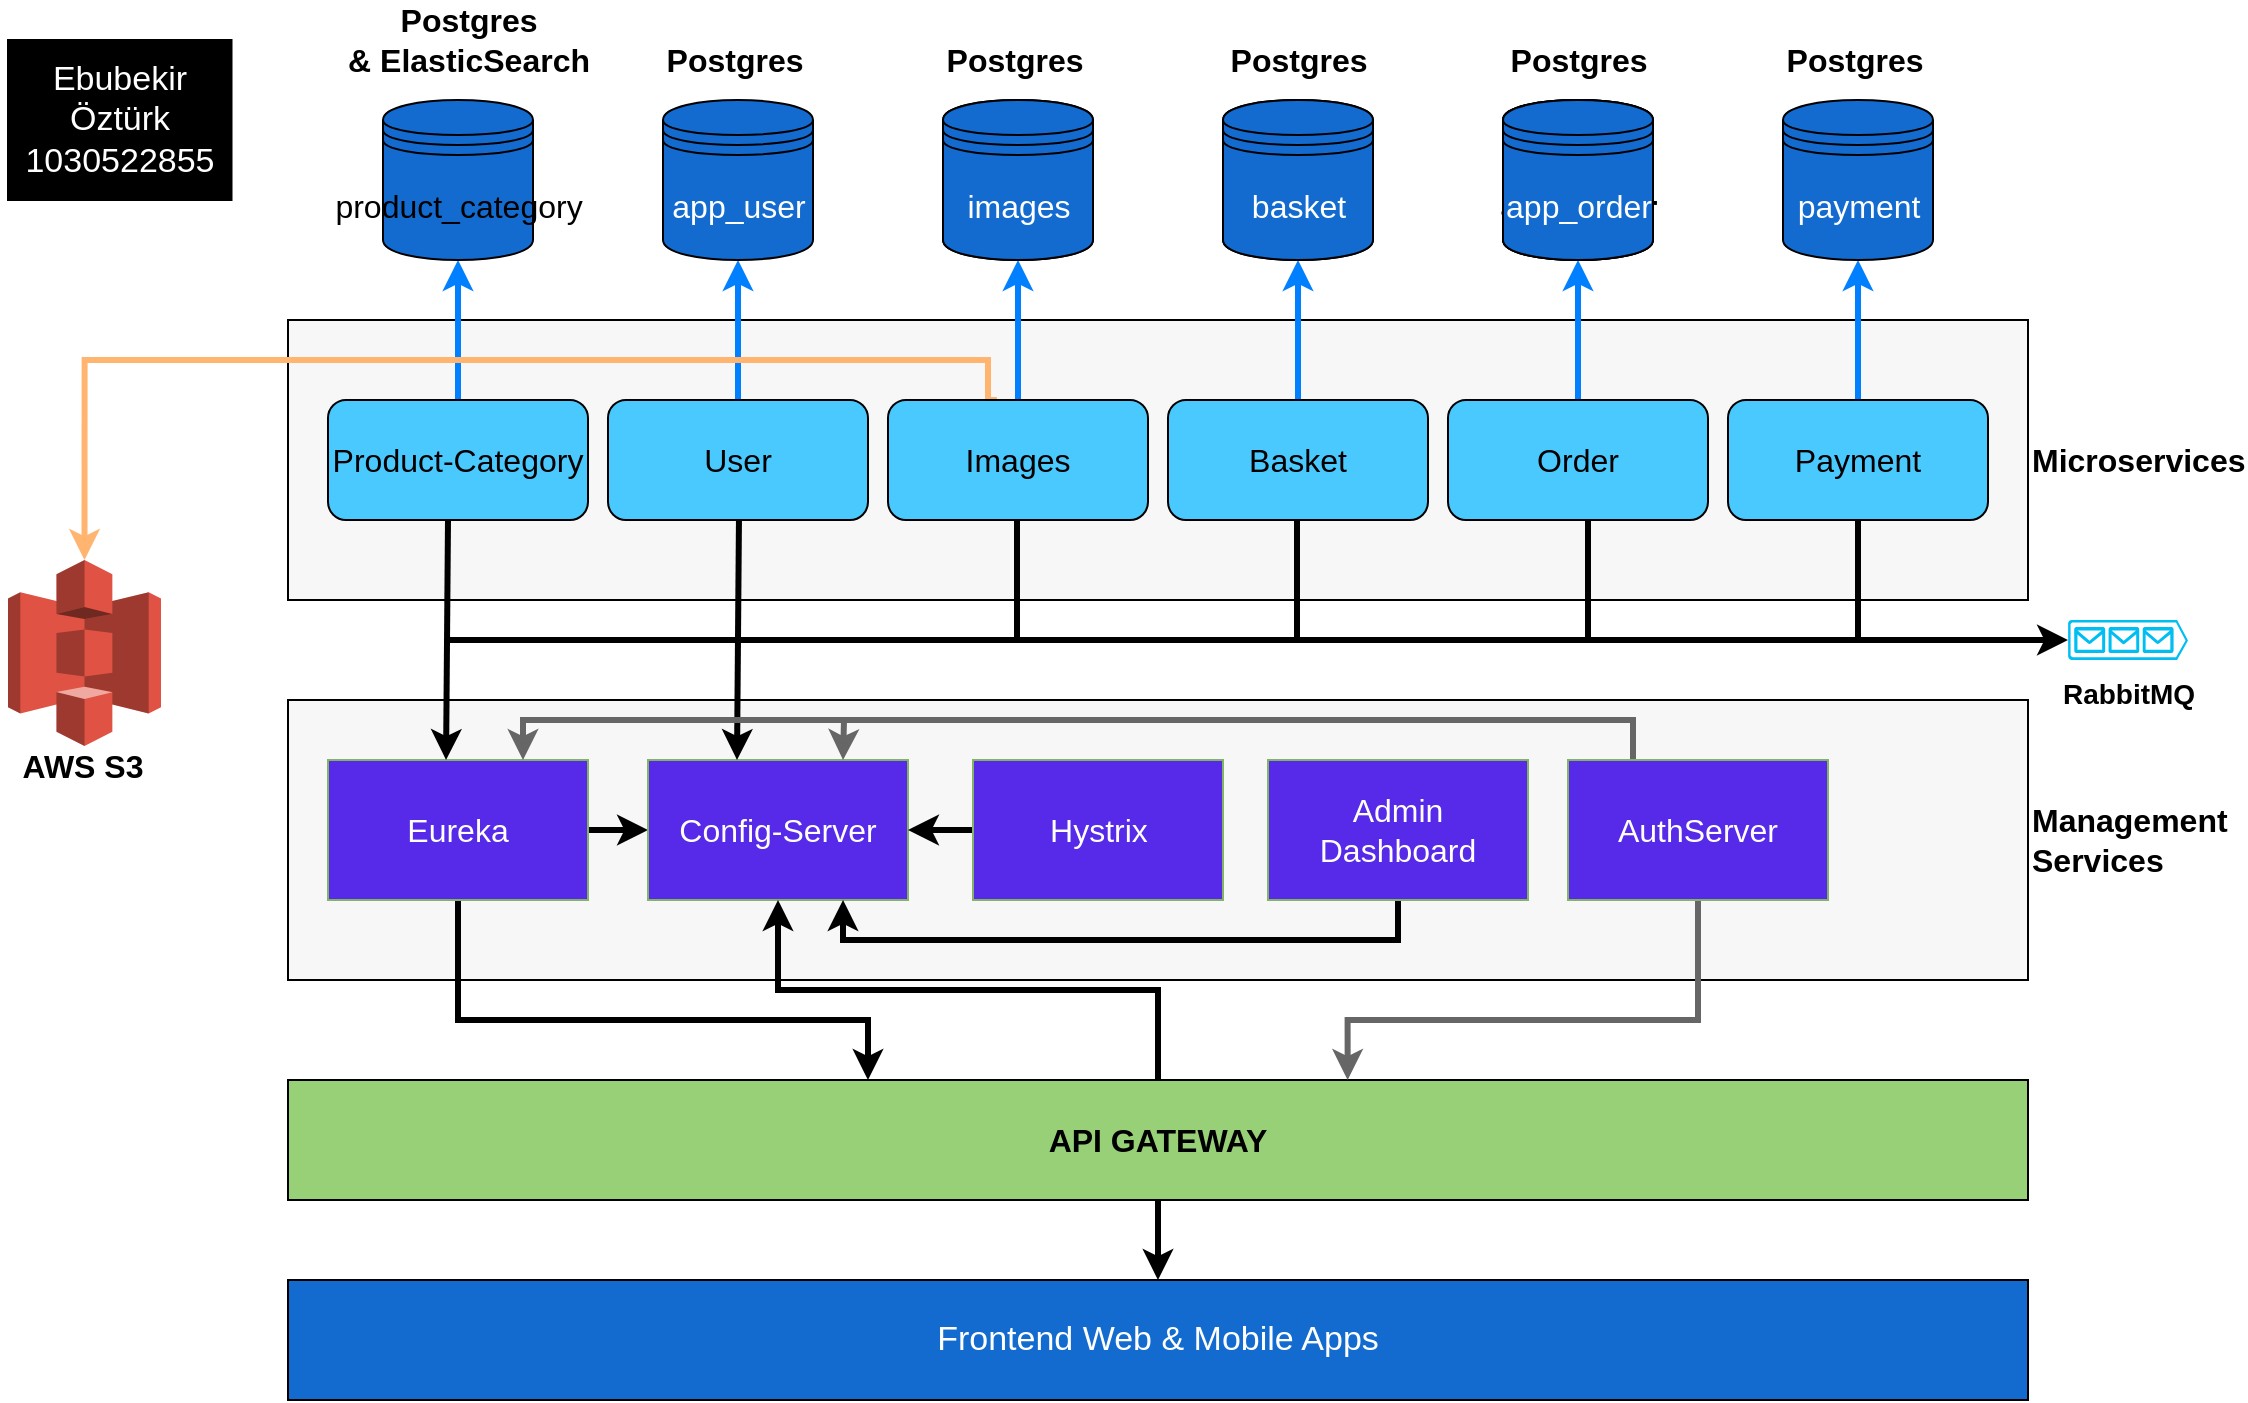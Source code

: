 <mxfile version="17.2.4" type="device"><diagram id="MrSzVaMTxBSi34oZIEuj" name="Page-1"><mxGraphModel dx="1422" dy="762" grid="1" gridSize="10" guides="1" tooltips="1" connect="1" arrows="0" fold="1" page="1" pageScale="1" pageWidth="3300" pageHeight="4681" math="0" shadow="0"><root><mxCell id="0"/><mxCell id="1" parent="0"/><mxCell id="l_tvrpoL9OJsYP9_P3y9-1" value="&lt;font style=&quot;font-size: 16px&quot;&gt;&lt;b&gt;Microservices&lt;/b&gt;&lt;/font&gt;" style="rounded=0;fillColor=#F7F7F7;labelPosition=right;verticalLabelPosition=middle;align=left;verticalAlign=middle;html=1;whiteSpace=wrap;fontColor=default;" vertex="1" parent="1"><mxGeometry x="310" y="260" width="870" height="140" as="geometry"/></mxCell><mxCell id="l_tvrpoL9OJsYP9_P3y9-2" value="&lt;b&gt;Management&lt;br&gt;Services&lt;/b&gt;" style="rounded=0;whiteSpace=wrap;html=1;fontSize=16;fontColor=default;fillColor=#F7F7F7;labelPosition=right;verticalLabelPosition=middle;align=left;verticalAlign=middle;" vertex="1" parent="1"><mxGeometry x="310" y="450" width="870" height="140" as="geometry"/></mxCell><mxCell id="l_tvrpoL9OJsYP9_P3y9-86" style="edgeStyle=orthogonalEdgeStyle;rounded=0;orthogonalLoop=1;jettySize=auto;html=1;exitX=0.5;exitY=0;exitDx=0;exitDy=0;fontSize=16;fontColor=#000000;strokeColor=#007FFF;strokeWidth=3;" edge="1" parent="1" source="l_tvrpoL9OJsYP9_P3y9-3" target="l_tvrpoL9OJsYP9_P3y9-61"><mxGeometry relative="1" as="geometry"/></mxCell><mxCell id="l_tvrpoL9OJsYP9_P3y9-3" value="Product-Category" style="rounded=1;whiteSpace=wrap;html=1;fontSize=16;fontColor=default;fillColor=#4AC9FF;" vertex="1" parent="1"><mxGeometry x="330" y="300" width="130" height="60" as="geometry"/></mxCell><mxCell id="l_tvrpoL9OJsYP9_P3y9-87" style="edgeStyle=orthogonalEdgeStyle;rounded=0;orthogonalLoop=1;jettySize=auto;html=1;exitX=0.5;exitY=0;exitDx=0;exitDy=0;entryX=0.5;entryY=1;entryDx=0;entryDy=0;fontSize=16;fontColor=#000000;strokeColor=#007FFF;strokeWidth=3;" edge="1" parent="1" source="l_tvrpoL9OJsYP9_P3y9-4" target="l_tvrpoL9OJsYP9_P3y9-62"><mxGeometry relative="1" as="geometry"/></mxCell><mxCell id="l_tvrpoL9OJsYP9_P3y9-4" value="User" style="rounded=1;whiteSpace=wrap;html=1;fontSize=16;fontColor=default;fillColor=#4AC9FF;" vertex="1" parent="1"><mxGeometry x="470" y="300" width="130" height="60" as="geometry"/></mxCell><mxCell id="l_tvrpoL9OJsYP9_P3y9-89" style="edgeStyle=orthogonalEdgeStyle;rounded=0;orthogonalLoop=1;jettySize=auto;html=1;exitX=0.5;exitY=0;exitDx=0;exitDy=0;fontSize=16;fontColor=#000000;strokeColor=#007FFF;strokeWidth=3;" edge="1" parent="1" source="l_tvrpoL9OJsYP9_P3y9-5" target="l_tvrpoL9OJsYP9_P3y9-80"><mxGeometry relative="1" as="geometry"/></mxCell><mxCell id="l_tvrpoL9OJsYP9_P3y9-5" value="Basket" style="rounded=1;whiteSpace=wrap;html=1;fontSize=16;fontColor=default;fillColor=#4AC9FF;" vertex="1" parent="1"><mxGeometry x="750" y="300" width="130" height="60" as="geometry"/></mxCell><mxCell id="l_tvrpoL9OJsYP9_P3y9-90" style="edgeStyle=orthogonalEdgeStyle;rounded=0;orthogonalLoop=1;jettySize=auto;html=1;exitX=0.5;exitY=0;exitDx=0;exitDy=0;entryX=0.5;entryY=1;entryDx=0;entryDy=0;fontSize=16;fontColor=#000000;strokeColor=#007FFF;strokeWidth=3;" edge="1" parent="1" source="l_tvrpoL9OJsYP9_P3y9-6" target="l_tvrpoL9OJsYP9_P3y9-79"><mxGeometry relative="1" as="geometry"/></mxCell><mxCell id="l_tvrpoL9OJsYP9_P3y9-6" value="Order" style="rounded=1;whiteSpace=wrap;html=1;fontSize=16;fontColor=default;fillColor=#4AC9FF;" vertex="1" parent="1"><mxGeometry x="890" y="300" width="130" height="60" as="geometry"/></mxCell><mxCell id="l_tvrpoL9OJsYP9_P3y9-91" style="edgeStyle=orthogonalEdgeStyle;rounded=0;orthogonalLoop=1;jettySize=auto;html=1;exitX=0.5;exitY=0;exitDx=0;exitDy=0;fontSize=16;fontColor=#000000;strokeColor=#007FFF;strokeWidth=3;entryX=0.5;entryY=1;entryDx=0;entryDy=0;" edge="1" parent="1" source="l_tvrpoL9OJsYP9_P3y9-7" target="l_tvrpoL9OJsYP9_P3y9-78"><mxGeometry relative="1" as="geometry"><mxPoint x="1095" y="240" as="targetPoint"/></mxGeometry></mxCell><mxCell id="l_tvrpoL9OJsYP9_P3y9-7" value="Payment" style="rounded=1;whiteSpace=wrap;html=1;fontSize=16;fontColor=default;fillColor=#4AC9FF;" vertex="1" parent="1"><mxGeometry x="1030" y="300" width="130" height="60" as="geometry"/></mxCell><mxCell id="l_tvrpoL9OJsYP9_P3y9-84" style="edgeStyle=orthogonalEdgeStyle;rounded=0;orthogonalLoop=1;jettySize=auto;html=1;entryX=0.5;entryY=0;entryDx=0;entryDy=0;entryPerimeter=0;fontSize=16;fontColor=#FFFFFF;strokeWidth=3;strokeColor=#FFB570;exitX=0.408;exitY=0.017;exitDx=0;exitDy=0;exitPerimeter=0;" edge="1" parent="1" source="l_tvrpoL9OJsYP9_P3y9-8" target="l_tvrpoL9OJsYP9_P3y9-82"><mxGeometry relative="1" as="geometry"><Array as="points"><mxPoint x="663" y="300"/><mxPoint x="660" y="300"/><mxPoint x="660" y="280"/><mxPoint x="208" y="280"/></Array></mxGeometry></mxCell><mxCell id="l_tvrpoL9OJsYP9_P3y9-88" style="edgeStyle=orthogonalEdgeStyle;rounded=0;orthogonalLoop=1;jettySize=auto;html=1;exitX=0.5;exitY=0;exitDx=0;exitDy=0;entryX=0.5;entryY=1;entryDx=0;entryDy=0;fontSize=16;fontColor=#000000;strokeColor=#007FFF;strokeWidth=3;" edge="1" parent="1" source="l_tvrpoL9OJsYP9_P3y9-8" target="l_tvrpoL9OJsYP9_P3y9-81"><mxGeometry relative="1" as="geometry"/></mxCell><mxCell id="l_tvrpoL9OJsYP9_P3y9-8" value="Images" style="rounded=1;whiteSpace=wrap;html=1;fontSize=16;fontColor=default;fillColor=#4AC9FF;" vertex="1" parent="1"><mxGeometry x="610" y="300" width="130" height="60" as="geometry"/></mxCell><mxCell id="l_tvrpoL9OJsYP9_P3y9-59" style="edgeStyle=orthogonalEdgeStyle;rounded=0;orthogonalLoop=1;jettySize=auto;html=1;exitX=0.5;exitY=1;exitDx=0;exitDy=0;fontSize=16;fontColor=#000000;strokeWidth=3;" edge="1" parent="1" source="l_tvrpoL9OJsYP9_P3y9-9"><mxGeometry relative="1" as="geometry"><mxPoint x="600" y="640" as="targetPoint"/><Array as="points"><mxPoint x="395" y="610"/><mxPoint x="600" y="610"/></Array></mxGeometry></mxCell><mxCell id="l_tvrpoL9OJsYP9_P3y9-96" style="edgeStyle=orthogonalEdgeStyle;rounded=0;orthogonalLoop=1;jettySize=auto;html=1;exitX=1;exitY=0.5;exitDx=0;exitDy=0;entryX=0;entryY=0.5;entryDx=0;entryDy=0;fontSize=14;fontColor=#000000;strokeColor=#000000;strokeWidth=3;" edge="1" parent="1" source="l_tvrpoL9OJsYP9_P3y9-9" target="l_tvrpoL9OJsYP9_P3y9-10"><mxGeometry relative="1" as="geometry"/></mxCell><mxCell id="l_tvrpoL9OJsYP9_P3y9-9" value="&lt;font color=&quot;#ffffff&quot;&gt;Eureka&lt;/font&gt;" style="rounded=0;whiteSpace=wrap;html=1;fontSize=16;fillColor=#562AE8;strokeColor=#82b366;" vertex="1" parent="1"><mxGeometry x="330" y="480" width="130" height="70" as="geometry"/></mxCell><mxCell id="l_tvrpoL9OJsYP9_P3y9-10" value="&lt;font color=&quot;#ffffff&quot;&gt;Config-Server&lt;/font&gt;" style="rounded=0;whiteSpace=wrap;html=1;fontSize=16;fillColor=#562AE8;strokeColor=#82b366;" vertex="1" parent="1"><mxGeometry x="490" y="480" width="130" height="70" as="geometry"/></mxCell><mxCell id="l_tvrpoL9OJsYP9_P3y9-97" style="edgeStyle=orthogonalEdgeStyle;rounded=0;orthogonalLoop=1;jettySize=auto;html=1;exitX=0;exitY=0.5;exitDx=0;exitDy=0;entryX=1;entryY=0.5;entryDx=0;entryDy=0;fontSize=14;fontColor=#000000;strokeColor=#000000;strokeWidth=3;" edge="1" parent="1" source="l_tvrpoL9OJsYP9_P3y9-11" target="l_tvrpoL9OJsYP9_P3y9-10"><mxGeometry relative="1" as="geometry"/></mxCell><mxCell id="l_tvrpoL9OJsYP9_P3y9-11" value="&lt;font color=&quot;#ffffff&quot;&gt;Hystrix&lt;/font&gt;" style="rounded=0;whiteSpace=wrap;html=1;fontSize=16;fillColor=#562AE8;strokeColor=#82b366;" vertex="1" parent="1"><mxGeometry x="652.5" y="480" width="125" height="70" as="geometry"/></mxCell><mxCell id="l_tvrpoL9OJsYP9_P3y9-44" value="" style="endArrow=none;html=1;rounded=0;fontSize=16;fontColor=#FFFFFF;entryX=0.5;entryY=1;entryDx=0;entryDy=0;strokeWidth=3;" edge="1" parent="1" target="l_tvrpoL9OJsYP9_P3y9-7"><mxGeometry width="50" height="50" relative="1" as="geometry"><mxPoint x="390" y="420" as="sourcePoint"/><mxPoint x="1100" y="420" as="targetPoint"/><Array as="points"><mxPoint x="1095" y="420"/></Array></mxGeometry></mxCell><mxCell id="l_tvrpoL9OJsYP9_P3y9-47" value="" style="endArrow=none;html=1;rounded=0;fontSize=16;fontColor=#FFFFFF;strokeWidth=3;" edge="1" parent="1"><mxGeometry width="50" height="50" relative="1" as="geometry"><mxPoint x="960" y="420" as="sourcePoint"/><mxPoint x="960" y="360" as="targetPoint"/></mxGeometry></mxCell><mxCell id="l_tvrpoL9OJsYP9_P3y9-48" value="" style="endArrow=none;html=1;rounded=0;fontSize=16;fontColor=#FFFFFF;strokeWidth=3;" edge="1" parent="1"><mxGeometry width="50" height="50" relative="1" as="geometry"><mxPoint x="814.5" y="420" as="sourcePoint"/><mxPoint x="814.5" y="360" as="targetPoint"/></mxGeometry></mxCell><mxCell id="l_tvrpoL9OJsYP9_P3y9-49" value="" style="endArrow=none;html=1;rounded=0;fontSize=16;fontColor=#FFFFFF;strokeWidth=3;" edge="1" parent="1"><mxGeometry width="50" height="50" relative="1" as="geometry"><mxPoint x="674.5" y="420" as="sourcePoint"/><mxPoint x="674.5" y="360" as="targetPoint"/></mxGeometry></mxCell><mxCell id="l_tvrpoL9OJsYP9_P3y9-54" value="" style="endArrow=classic;html=1;rounded=0;fontSize=16;fontColor=#FFFFFF;strokeWidth=3;entryX=0.454;entryY=0;entryDx=0;entryDy=0;entryPerimeter=0;" edge="1" parent="1" target="l_tvrpoL9OJsYP9_P3y9-9"><mxGeometry width="50" height="50" relative="1" as="geometry"><mxPoint x="390" y="360" as="sourcePoint"/><mxPoint x="230" y="380" as="targetPoint"/></mxGeometry></mxCell><mxCell id="l_tvrpoL9OJsYP9_P3y9-56" value="" style="endArrow=classic;html=1;rounded=0;fontSize=16;fontColor=#FFFFFF;strokeWidth=3;entryX=0.454;entryY=0;entryDx=0;entryDy=0;entryPerimeter=0;" edge="1" parent="1"><mxGeometry width="50" height="50" relative="1" as="geometry"><mxPoint x="535.48" y="360" as="sourcePoint"/><mxPoint x="534.5" y="480" as="targetPoint"/></mxGeometry></mxCell><mxCell id="l_tvrpoL9OJsYP9_P3y9-60" style="edgeStyle=orthogonalEdgeStyle;rounded=0;orthogonalLoop=1;jettySize=auto;html=1;entryX=0.5;entryY=1;entryDx=0;entryDy=0;fontSize=16;fontColor=#000000;strokeWidth=3;" edge="1" parent="1" source="l_tvrpoL9OJsYP9_P3y9-57" target="l_tvrpoL9OJsYP9_P3y9-10"><mxGeometry relative="1" as="geometry"/></mxCell><mxCell id="l_tvrpoL9OJsYP9_P3y9-106" style="edgeStyle=orthogonalEdgeStyle;rounded=0;orthogonalLoop=1;jettySize=auto;html=1;exitX=0.5;exitY=1;exitDx=0;exitDy=0;entryX=0.5;entryY=0;entryDx=0;entryDy=0;fontSize=17;fontColor=#FFFFFF;strokeColor=#000000;strokeWidth=3;" edge="1" parent="1" source="l_tvrpoL9OJsYP9_P3y9-57" target="l_tvrpoL9OJsYP9_P3y9-105"><mxGeometry relative="1" as="geometry"/></mxCell><mxCell id="l_tvrpoL9OJsYP9_P3y9-57" value="&lt;b&gt;&lt;font color=&quot;#000000&quot;&gt;API GATEWAY&lt;/font&gt;&lt;/b&gt;" style="rounded=0;whiteSpace=wrap;html=1;fontSize=16;fontColor=#FFFFFF;fillColor=#97D077;" vertex="1" parent="1"><mxGeometry x="310" y="640" width="870" height="60" as="geometry"/></mxCell><mxCell id="l_tvrpoL9OJsYP9_P3y9-61" value="&lt;span&gt;product_category&lt;/span&gt;" style="shape=datastore;whiteSpace=wrap;html=1;fontSize=16;fontColor=#000000;fillColor=#136BD0;labelPosition=center;verticalLabelPosition=middle;align=center;verticalAlign=middle;fontStyle=0" vertex="1" parent="1"><mxGeometry x="357.5" y="150" width="75" height="80" as="geometry"/></mxCell><mxCell id="l_tvrpoL9OJsYP9_P3y9-62" value="&lt;span&gt;app_user&lt;/span&gt;" style="shape=datastore;whiteSpace=wrap;html=1;fontSize=16;fontColor=#FFFFFF;fillColor=#136BD0;labelPosition=center;verticalLabelPosition=middle;align=center;verticalAlign=middle;fontStyle=0" vertex="1" parent="1"><mxGeometry x="497.5" y="150" width="75" height="80" as="geometry"/></mxCell><mxCell id="l_tvrpoL9OJsYP9_P3y9-63" value="&lt;b&gt;images&lt;/b&gt;" style="shape=datastore;whiteSpace=wrap;html=1;fontSize=16;fontColor=#000000;fillColor=#97D077;labelPosition=center;verticalLabelPosition=middle;align=center;verticalAlign=middle;" vertex="1" parent="1"><mxGeometry x="637.5" y="150" width="75" height="80" as="geometry"/></mxCell><mxCell id="l_tvrpoL9OJsYP9_P3y9-64" value="&lt;b&gt;basket&lt;/b&gt;" style="shape=datastore;whiteSpace=wrap;html=1;fontSize=16;fontColor=#000000;fillColor=#97D077;labelPosition=center;verticalLabelPosition=middle;align=center;verticalAlign=middle;" vertex="1" parent="1"><mxGeometry x="777.5" y="150" width="75" height="80" as="geometry"/></mxCell><mxCell id="l_tvrpoL9OJsYP9_P3y9-65" value="&lt;b&gt;app_order&lt;/b&gt;" style="shape=datastore;whiteSpace=wrap;html=1;fontSize=16;fontColor=#000000;fillColor=#97D077;labelPosition=center;verticalLabelPosition=middle;align=center;verticalAlign=middle;" vertex="1" parent="1"><mxGeometry x="917.5" y="150" width="75" height="80" as="geometry"/></mxCell><mxCell id="l_tvrpoL9OJsYP9_P3y9-70" value="&lt;b&gt;Postgres &lt;br&gt;&amp;amp; ElasticSearch&lt;/b&gt;" style="text;html=1;align=center;verticalAlign=middle;resizable=0;points=[];autosize=1;strokeColor=none;fillColor=none;fontSize=16;fontColor=#000000;" vertex="1" parent="1"><mxGeometry x="330" y="100" width="140" height="40" as="geometry"/></mxCell><mxCell id="l_tvrpoL9OJsYP9_P3y9-71" value="&lt;b&gt;Postgres&lt;/b&gt;" style="text;html=1;align=center;verticalAlign=middle;resizable=0;points=[];autosize=1;strokeColor=none;fillColor=none;fontSize=16;fontColor=#000000;" vertex="1" parent="1"><mxGeometry x="492.5" y="120" width="80" height="20" as="geometry"/></mxCell><mxCell id="l_tvrpoL9OJsYP9_P3y9-72" value="&lt;b&gt;Postgres&lt;/b&gt;" style="text;html=1;align=center;verticalAlign=middle;resizable=0;points=[];autosize=1;strokeColor=none;fillColor=none;fontSize=16;fontColor=#000000;" vertex="1" parent="1"><mxGeometry x="632.5" y="120" width="80" height="20" as="geometry"/></mxCell><mxCell id="l_tvrpoL9OJsYP9_P3y9-73" value="&lt;b&gt;Postgres&lt;/b&gt;" style="text;html=1;align=center;verticalAlign=middle;resizable=0;points=[];autosize=1;strokeColor=none;fillColor=none;fontSize=16;fontColor=#000000;" vertex="1" parent="1"><mxGeometry x="775" y="120" width="80" height="20" as="geometry"/></mxCell><mxCell id="l_tvrpoL9OJsYP9_P3y9-74" value="&lt;b&gt;Postgres&lt;/b&gt;" style="text;html=1;align=center;verticalAlign=middle;resizable=0;points=[];autosize=1;strokeColor=none;fillColor=none;fontSize=16;fontColor=#000000;" vertex="1" parent="1"><mxGeometry x="915" y="120" width="80" height="20" as="geometry"/></mxCell><mxCell id="l_tvrpoL9OJsYP9_P3y9-75" value="&lt;b&gt;Postgres&lt;/b&gt;" style="text;html=1;align=center;verticalAlign=middle;resizable=0;points=[];autosize=1;strokeColor=none;fillColor=none;fontSize=16;fontColor=#000000;" vertex="1" parent="1"><mxGeometry x="1052.5" y="120" width="80" height="20" as="geometry"/></mxCell><mxCell id="l_tvrpoL9OJsYP9_P3y9-77" value="&lt;b&gt;app_order&lt;/b&gt;" style="shape=datastore;whiteSpace=wrap;html=1;fontSize=16;fontColor=#000000;fillColor=#97D077;labelPosition=center;verticalLabelPosition=middle;align=center;verticalAlign=middle;" vertex="1" parent="1"><mxGeometry x="917.5" y="150" width="75" height="80" as="geometry"/></mxCell><mxCell id="l_tvrpoL9OJsYP9_P3y9-78" value="&lt;span&gt;payment&lt;/span&gt;" style="shape=datastore;whiteSpace=wrap;html=1;fontSize=16;fontColor=#FFFFFF;fillColor=#136BD0;labelPosition=center;verticalLabelPosition=middle;align=center;verticalAlign=middle;fontStyle=0" vertex="1" parent="1"><mxGeometry x="1057.5" y="150" width="75" height="80" as="geometry"/></mxCell><mxCell id="l_tvrpoL9OJsYP9_P3y9-79" value="&lt;span&gt;app_order&lt;/span&gt;" style="shape=datastore;whiteSpace=wrap;html=1;fontSize=16;fontColor=#FFFFFF;fillColor=#136BD0;labelPosition=center;verticalLabelPosition=middle;align=center;verticalAlign=middle;fontStyle=0" vertex="1" parent="1"><mxGeometry x="917.5" y="150" width="75" height="80" as="geometry"/></mxCell><mxCell id="l_tvrpoL9OJsYP9_P3y9-80" value="&lt;span&gt;basket&lt;/span&gt;" style="shape=datastore;whiteSpace=wrap;html=1;fontSize=16;fontColor=#FFFFFF;fillColor=#136BD0;labelPosition=center;verticalLabelPosition=middle;align=center;verticalAlign=middle;fontStyle=0" vertex="1" parent="1"><mxGeometry x="777.5" y="150" width="75" height="80" as="geometry"/></mxCell><mxCell id="l_tvrpoL9OJsYP9_P3y9-81" value="&lt;span&gt;images&lt;/span&gt;" style="shape=datastore;whiteSpace=wrap;html=1;fontSize=16;fontColor=#FFFFFF;fillColor=#136BD0;labelPosition=center;verticalLabelPosition=middle;align=center;verticalAlign=middle;fontStyle=0" vertex="1" parent="1"><mxGeometry x="637.5" y="150" width="75" height="80" as="geometry"/></mxCell><mxCell id="l_tvrpoL9OJsYP9_P3y9-82" value="sad" style="outlineConnect=0;dashed=0;verticalLabelPosition=bottom;verticalAlign=top;align=center;html=1;shape=mxgraph.aws3.s3;fillColor=#E05243;gradientColor=none;fontSize=16;fontColor=#FFFFFF;" vertex="1" parent="1"><mxGeometry x="170" y="380" width="76.5" height="93" as="geometry"/></mxCell><mxCell id="l_tvrpoL9OJsYP9_P3y9-83" value="&lt;b&gt;AWS S3&lt;/b&gt;" style="text;html=1;align=center;verticalAlign=middle;resizable=0;points=[];autosize=1;strokeColor=none;fillColor=none;fontSize=16;fontColor=#000000;" vertex="1" parent="1"><mxGeometry x="166.5" y="473" width="80" height="20" as="geometry"/></mxCell><mxCell id="l_tvrpoL9OJsYP9_P3y9-93" value="&lt;b&gt;&lt;font style=&quot;font-size: 14px&quot;&gt;RabbitMQ&lt;/font&gt;&lt;/b&gt;" style="verticalLabelPosition=bottom;html=1;verticalAlign=top;align=center;strokeColor=none;fillColor=#00BEF2;shape=mxgraph.azure.queue_generic;pointerEvents=1;fontSize=16;fontColor=#000000;" vertex="1" parent="1"><mxGeometry x="1200" y="410" width="60" height="20" as="geometry"/></mxCell><mxCell id="l_tvrpoL9OJsYP9_P3y9-94" value="" style="endArrow=classic;html=1;rounded=0;fontSize=16;fontColor=#000000;strokeColor=#000000;strokeWidth=3;entryX=0;entryY=0.5;entryDx=0;entryDy=0;entryPerimeter=0;" edge="1" parent="1" target="l_tvrpoL9OJsYP9_P3y9-93"><mxGeometry width="50" height="50" relative="1" as="geometry"><mxPoint x="1080" y="420" as="sourcePoint"/><mxPoint x="810" y="460" as="targetPoint"/></mxGeometry></mxCell><mxCell id="l_tvrpoL9OJsYP9_P3y9-99" style="edgeStyle=orthogonalEdgeStyle;rounded=0;orthogonalLoop=1;jettySize=auto;html=1;exitX=0.5;exitY=1;exitDx=0;exitDy=0;entryX=0.75;entryY=1;entryDx=0;entryDy=0;fontSize=14;fontColor=#000000;strokeColor=#000000;strokeWidth=3;" edge="1" parent="1" source="l_tvrpoL9OJsYP9_P3y9-95" target="l_tvrpoL9OJsYP9_P3y9-10"><mxGeometry relative="1" as="geometry"/></mxCell><mxCell id="l_tvrpoL9OJsYP9_P3y9-95" value="&lt;font color=&quot;#ffffff&quot;&gt;Admin Dashboard&lt;/font&gt;" style="rounded=0;whiteSpace=wrap;html=1;fontSize=16;fillColor=#562AE8;strokeColor=#82b366;" vertex="1" parent="1"><mxGeometry x="800" y="480" width="130" height="70" as="geometry"/></mxCell><mxCell id="l_tvrpoL9OJsYP9_P3y9-102" style="edgeStyle=orthogonalEdgeStyle;rounded=0;orthogonalLoop=1;jettySize=auto;html=1;exitX=0.25;exitY=0;exitDx=0;exitDy=0;entryX=0.75;entryY=0;entryDx=0;entryDy=0;fontSize=14;fontColor=#000000;strokeColor=#666666;strokeWidth=3;" edge="1" parent="1" source="l_tvrpoL9OJsYP9_P3y9-100" target="l_tvrpoL9OJsYP9_P3y9-9"><mxGeometry relative="1" as="geometry"><Array as="points"><mxPoint x="983" y="460"/><mxPoint x="428" y="460"/></Array></mxGeometry></mxCell><mxCell id="l_tvrpoL9OJsYP9_P3y9-104" style="edgeStyle=orthogonalEdgeStyle;rounded=0;orthogonalLoop=1;jettySize=auto;html=1;exitX=0.5;exitY=1;exitDx=0;exitDy=0;entryX=0.609;entryY=0;entryDx=0;entryDy=0;entryPerimeter=0;fontSize=14;fontColor=#000000;strokeColor=#666666;strokeWidth=3;" edge="1" parent="1" source="l_tvrpoL9OJsYP9_P3y9-100" target="l_tvrpoL9OJsYP9_P3y9-57"><mxGeometry relative="1" as="geometry"><Array as="points"><mxPoint x="1015" y="610"/><mxPoint x="840" y="610"/></Array></mxGeometry></mxCell><mxCell id="l_tvrpoL9OJsYP9_P3y9-100" value="&lt;font color=&quot;#ffffff&quot;&gt;AuthServer&lt;/font&gt;" style="rounded=0;whiteSpace=wrap;html=1;fontSize=16;fillColor=#562AE8;strokeColor=#82b366;" vertex="1" parent="1"><mxGeometry x="950" y="480" width="130" height="70" as="geometry"/></mxCell><mxCell id="l_tvrpoL9OJsYP9_P3y9-103" value="" style="endArrow=classic;html=1;rounded=0;fontSize=14;fontColor=#000000;strokeColor=#666666;strokeWidth=3;entryX=0.75;entryY=0;entryDx=0;entryDy=0;" edge="1" parent="1" target="l_tvrpoL9OJsYP9_P3y9-10"><mxGeometry width="50" height="50" relative="1" as="geometry"><mxPoint x="588" y="460" as="sourcePoint"/><mxPoint x="810" y="460" as="targetPoint"/></mxGeometry></mxCell><mxCell id="l_tvrpoL9OJsYP9_P3y9-105" value="Frontend Web &amp;amp; Mobile Apps" style="rounded=0;whiteSpace=wrap;html=1;fontSize=17;fontColor=#FFFFFF;fillColor=#136BD0;fontStyle=0" vertex="1" parent="1"><mxGeometry x="310" y="740" width="870" height="60" as="geometry"/></mxCell><mxCell id="l_tvrpoL9OJsYP9_P3y9-108" value="Ebubekir Öztürk&lt;br&gt;1030522855" style="rounded=0;whiteSpace=wrap;html=1;fontSize=17;fontColor=#FFFFFF;fillColor=#000000;" vertex="1" parent="1"><mxGeometry x="170" y="120" width="111.75" height="80" as="geometry"/></mxCell></root></mxGraphModel></diagram></mxfile>